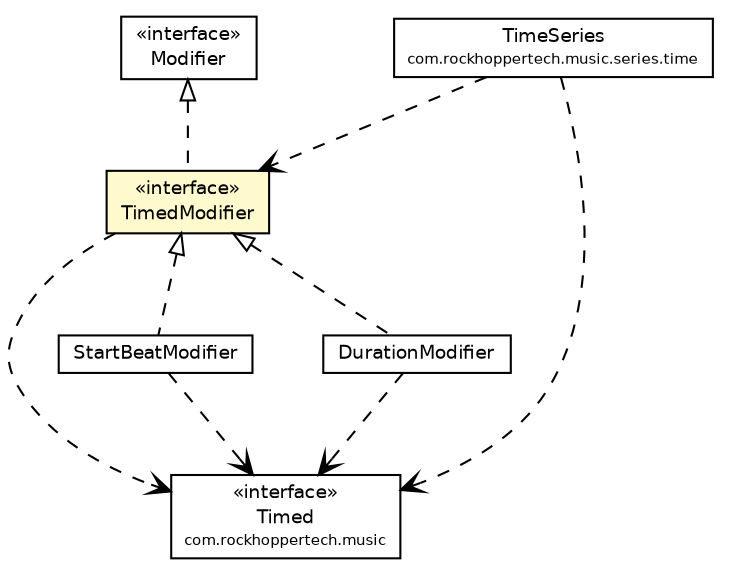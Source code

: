#!/usr/local/bin/dot
#
# Class diagram 
# Generated by UMLGraph version R5_6-24-gf6e263 (http://www.umlgraph.org/)
#

digraph G {
	edge [fontname="Helvetica",fontsize=10,labelfontname="Helvetica",labelfontsize=10];
	node [fontname="Helvetica",fontsize=10,shape=plaintext];
	nodesep=0.25;
	ranksep=0.5;
	// com.rockhoppertech.music.Timed
	c10180 [label=<<table title="com.rockhoppertech.music.Timed" border="0" cellborder="1" cellspacing="0" cellpadding="2" port="p" href="../Timed.html">
		<tr><td><table border="0" cellspacing="0" cellpadding="1">
<tr><td align="center" balign="center"> &#171;interface&#187; </td></tr>
<tr><td align="center" balign="center"> Timed </td></tr>
<tr><td align="center" balign="center"><font point-size="7.0"> com.rockhoppertech.music </font></td></tr>
		</table></td></tr>
		</table>>, URL="../Timed.html", fontname="Helvetica", fontcolor="black", fontsize=9.0];
	// com.rockhoppertech.music.modifiers.TimedModifier
	c10238 [label=<<table title="com.rockhoppertech.music.modifiers.TimedModifier" border="0" cellborder="1" cellspacing="0" cellpadding="2" port="p" bgcolor="lemonChiffon" href="./TimedModifier.html">
		<tr><td><table border="0" cellspacing="0" cellpadding="1">
<tr><td align="center" balign="center"> &#171;interface&#187; </td></tr>
<tr><td align="center" balign="center"> TimedModifier </td></tr>
		</table></td></tr>
		</table>>, URL="./TimedModifier.html", fontname="Helvetica", fontcolor="black", fontsize=9.0];
	// com.rockhoppertech.music.modifiers.StartBeatModifier
	c10239 [label=<<table title="com.rockhoppertech.music.modifiers.StartBeatModifier" border="0" cellborder="1" cellspacing="0" cellpadding="2" port="p" href="./StartBeatModifier.html">
		<tr><td><table border="0" cellspacing="0" cellpadding="1">
<tr><td align="center" balign="center"> StartBeatModifier </td></tr>
		</table></td></tr>
		</table>>, URL="./StartBeatModifier.html", fontname="Helvetica", fontcolor="black", fontsize=9.0];
	// com.rockhoppertech.music.modifiers.Modifier
	c10243 [label=<<table title="com.rockhoppertech.music.modifiers.Modifier" border="0" cellborder="1" cellspacing="0" cellpadding="2" port="p" href="./Modifier.html">
		<tr><td><table border="0" cellspacing="0" cellpadding="1">
<tr><td align="center" balign="center"> &#171;interface&#187; </td></tr>
<tr><td align="center" balign="center"> Modifier </td></tr>
		</table></td></tr>
		</table>>, URL="./Modifier.html", fontname="Helvetica", fontcolor="black", fontsize=9.0];
	// com.rockhoppertech.music.modifiers.DurationModifier
	c10247 [label=<<table title="com.rockhoppertech.music.modifiers.DurationModifier" border="0" cellborder="1" cellspacing="0" cellpadding="2" port="p" href="./DurationModifier.html">
		<tr><td><table border="0" cellspacing="0" cellpadding="1">
<tr><td align="center" balign="center"> DurationModifier </td></tr>
		</table></td></tr>
		</table>>, URL="./DurationModifier.html", fontname="Helvetica", fontcolor="black", fontsize=9.0];
	// com.rockhoppertech.music.series.time.TimeSeries
	c10258 [label=<<table title="com.rockhoppertech.music.series.time.TimeSeries" border="0" cellborder="1" cellspacing="0" cellpadding="2" port="p" href="../series/time/TimeSeries.html">
		<tr><td><table border="0" cellspacing="0" cellpadding="1">
<tr><td align="center" balign="center"> TimeSeries </td></tr>
<tr><td align="center" balign="center"><font point-size="7.0"> com.rockhoppertech.music.series.time </font></td></tr>
		</table></td></tr>
		</table>>, URL="../series/time/TimeSeries.html", fontname="Helvetica", fontcolor="black", fontsize=9.0];
	//com.rockhoppertech.music.modifiers.TimedModifier implements com.rockhoppertech.music.modifiers.Modifier
	c10243:p -> c10238:p [dir=back,arrowtail=empty,style=dashed];
	//com.rockhoppertech.music.modifiers.StartBeatModifier implements com.rockhoppertech.music.modifiers.TimedModifier
	c10238:p -> c10239:p [dir=back,arrowtail=empty,style=dashed];
	//com.rockhoppertech.music.modifiers.DurationModifier implements com.rockhoppertech.music.modifiers.TimedModifier
	c10238:p -> c10247:p [dir=back,arrowtail=empty,style=dashed];
	// com.rockhoppertech.music.modifiers.TimedModifier DEPEND com.rockhoppertech.music.Timed
	c10238:p -> c10180:p [taillabel="", label="", headlabel="", fontname="Helvetica", fontcolor="black", fontsize=10.0, color="black", arrowhead=open, style=dashed];
	// com.rockhoppertech.music.modifiers.StartBeatModifier DEPEND com.rockhoppertech.music.Timed
	c10239:p -> c10180:p [taillabel="", label="", headlabel="", fontname="Helvetica", fontcolor="black", fontsize=10.0, color="black", arrowhead=open, style=dashed];
	// com.rockhoppertech.music.modifiers.DurationModifier DEPEND com.rockhoppertech.music.Timed
	c10247:p -> c10180:p [taillabel="", label="", headlabel="", fontname="Helvetica", fontcolor="black", fontsize=10.0, color="black", arrowhead=open, style=dashed];
	// com.rockhoppertech.music.series.time.TimeSeries DEPEND com.rockhoppertech.music.Timed
	c10258:p -> c10180:p [taillabel="", label="", headlabel="", fontname="Helvetica", fontcolor="black", fontsize=10.0, color="black", arrowhead=open, style=dashed];
	// com.rockhoppertech.music.series.time.TimeSeries DEPEND com.rockhoppertech.music.modifiers.TimedModifier
	c10258:p -> c10238:p [taillabel="", label="", headlabel="", fontname="Helvetica", fontcolor="black", fontsize=10.0, color="black", arrowhead=open, style=dashed];
}

